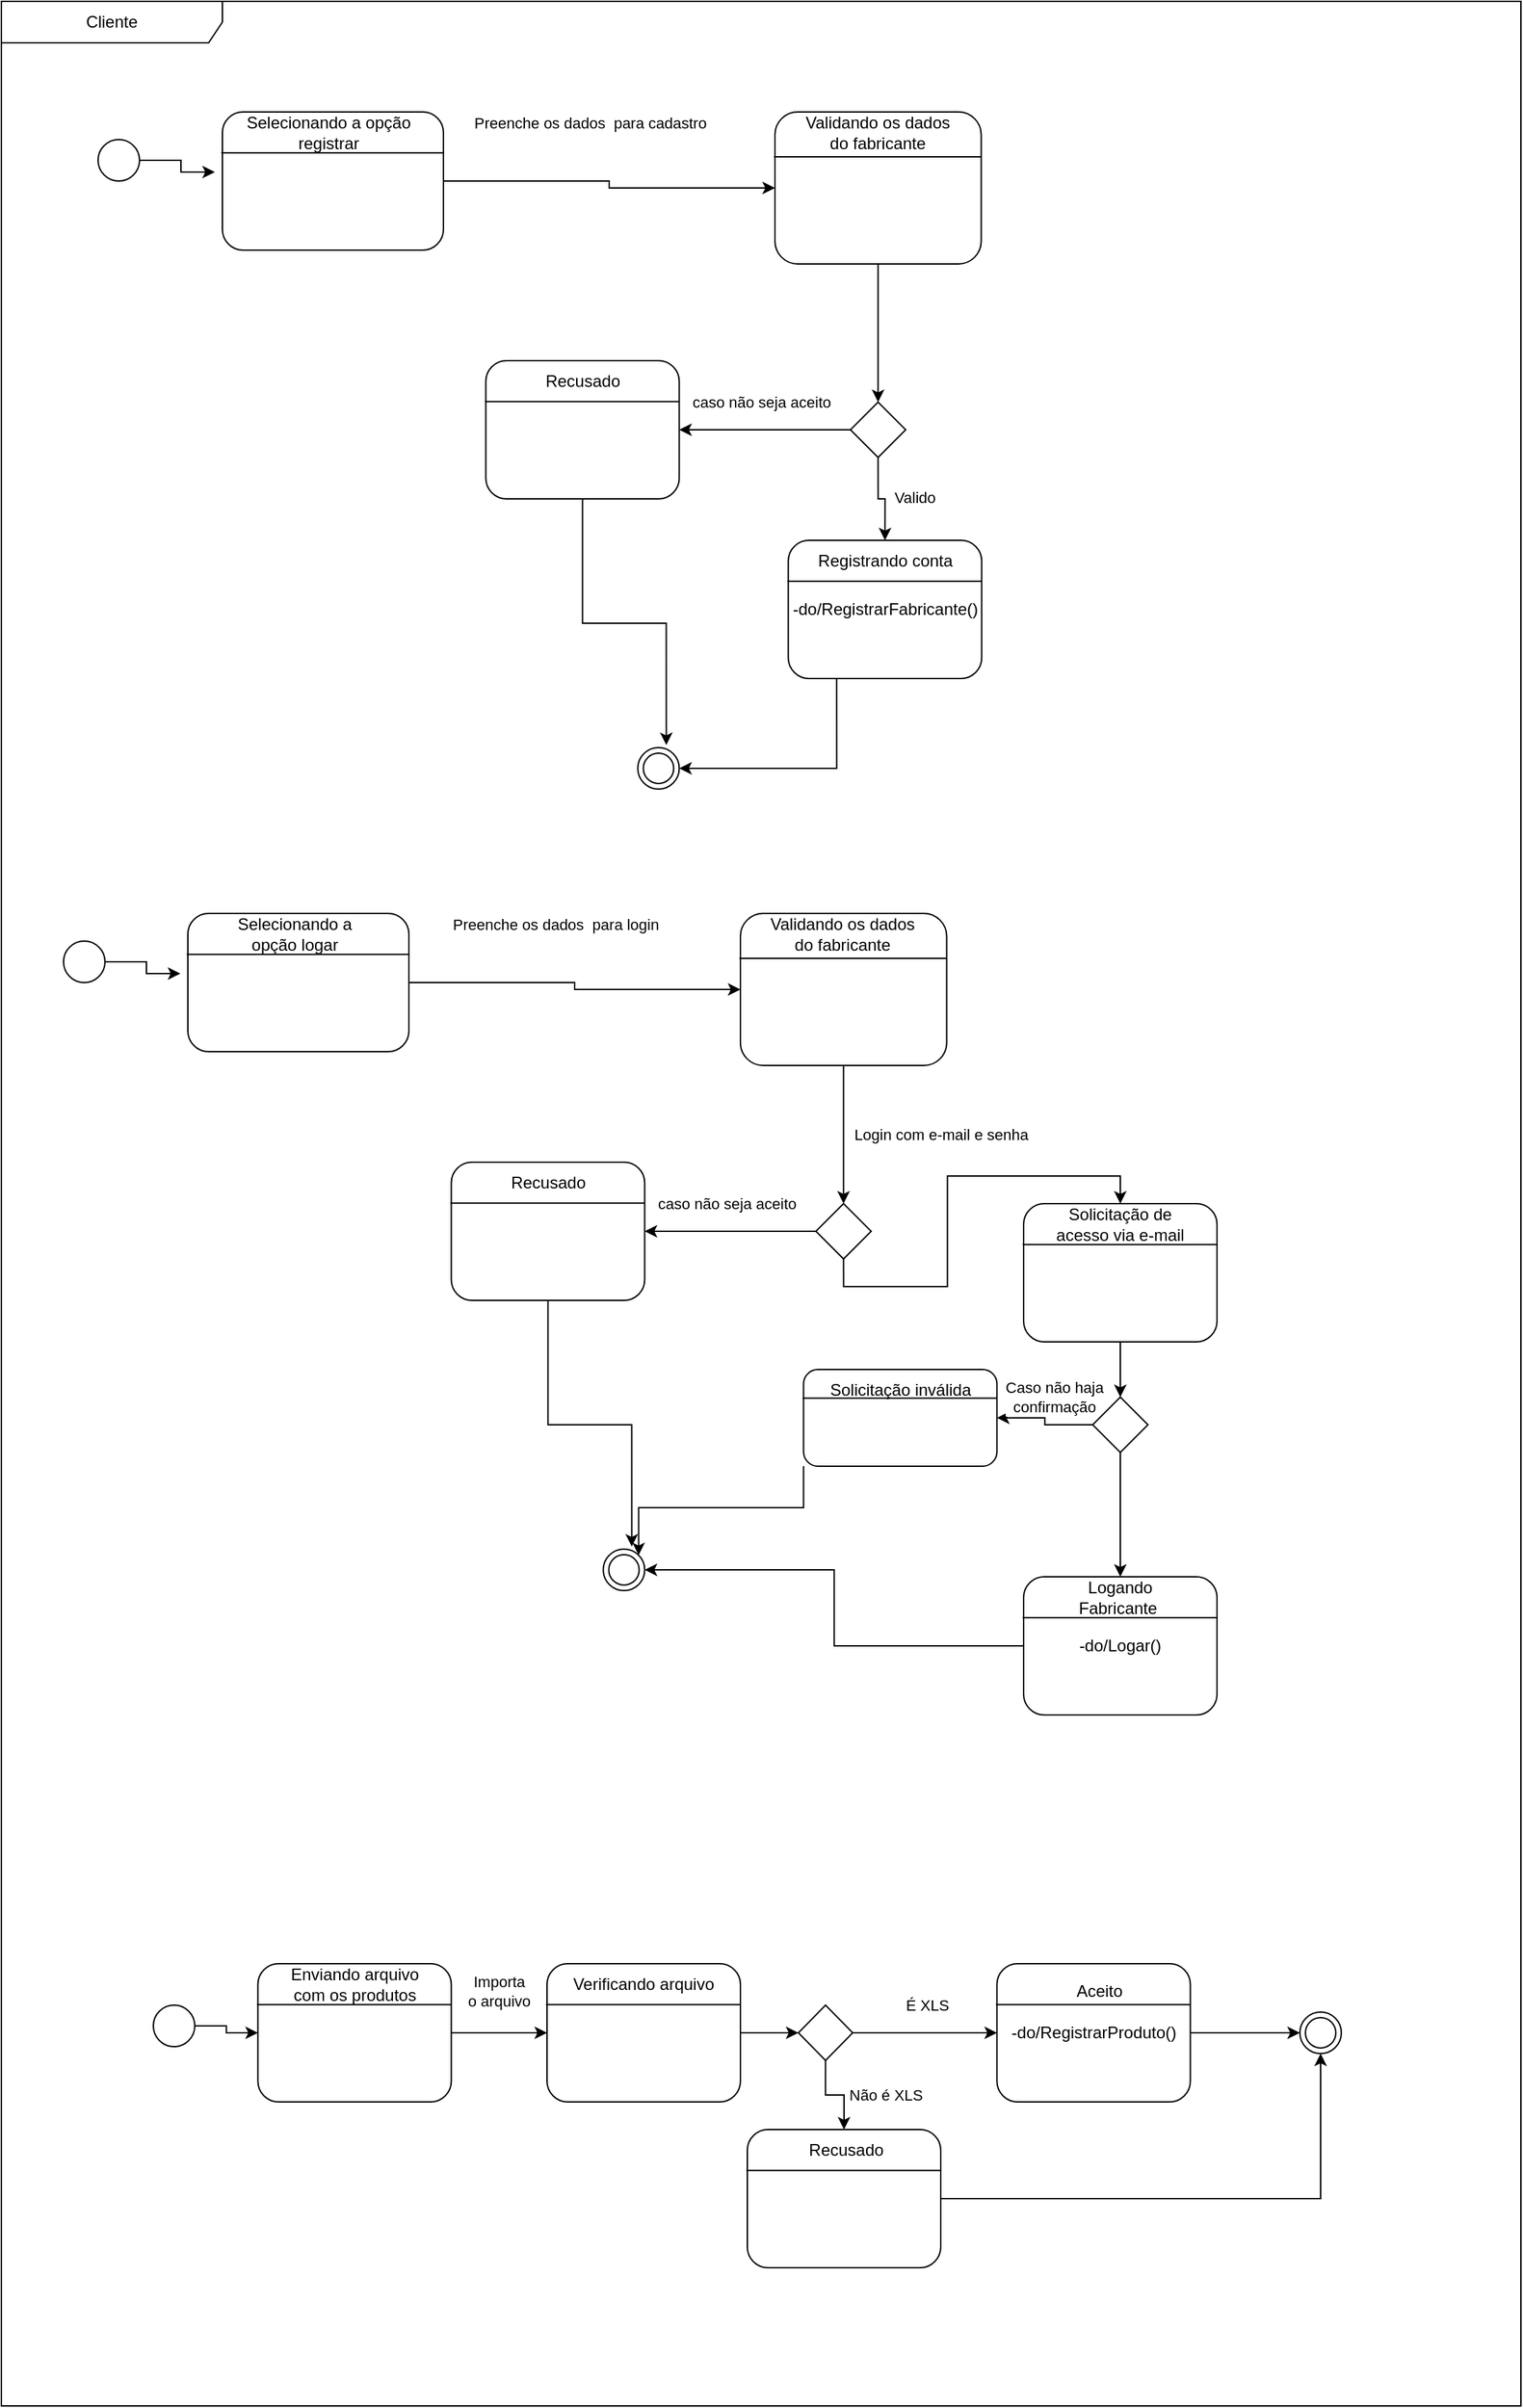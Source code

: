 <mxfile version="21.6.8" type="device">
  <diagram name="Página-1" id="GO6qphp9COaqU9SIlgc3">
    <mxGraphModel dx="2261" dy="1951" grid="1" gridSize="10" guides="1" tooltips="1" connect="1" arrows="1" fold="1" page="1" pageScale="1" pageWidth="827" pageHeight="1169" math="0" shadow="0">
      <root>
        <mxCell id="0" />
        <mxCell id="1" parent="0" />
        <mxCell id="zgZU9ZtbbdGZNfCMMvQm-1" value="Cliente" style="shape=umlFrame;whiteSpace=wrap;html=1;pointerEvents=0;recursiveResize=0;container=1;collapsible=0;width=160;" vertex="1" parent="1">
          <mxGeometry x="-110" y="-160" width="1100" height="1740" as="geometry" />
        </mxCell>
        <mxCell id="zgZU9ZtbbdGZNfCMMvQm-2" value="" style="ellipse;html=1;" vertex="1" parent="zgZU9ZtbbdGZNfCMMvQm-1">
          <mxGeometry x="70" y="100" width="30" height="30" as="geometry" />
        </mxCell>
        <mxCell id="zgZU9ZtbbdGZNfCMMvQm-3" value="Preenche os dados&amp;nbsp; para cadastro" style="edgeStyle=orthogonalEdgeStyle;rounded=0;orthogonalLoop=1;jettySize=auto;html=1;exitX=1;exitY=0.5;exitDx=0;exitDy=0;entryX=0;entryY=0.5;entryDx=0;entryDy=0;" edge="1" parent="zgZU9ZtbbdGZNfCMMvQm-1" source="zgZU9ZtbbdGZNfCMMvQm-4" target="zgZU9ZtbbdGZNfCMMvQm-9">
          <mxGeometry x="-0.04" y="22" relative="1" as="geometry">
            <mxPoint x="-12" y="-20" as="offset" />
          </mxGeometry>
        </mxCell>
        <mxCell id="zgZU9ZtbbdGZNfCMMvQm-4" value="" style="rounded=1;whiteSpace=wrap;html=1;" vertex="1" parent="zgZU9ZtbbdGZNfCMMvQm-1">
          <mxGeometry x="160" y="80" width="160" height="100" as="geometry" />
        </mxCell>
        <mxCell id="zgZU9ZtbbdGZNfCMMvQm-5" style="edgeStyle=orthogonalEdgeStyle;rounded=0;orthogonalLoop=1;jettySize=auto;html=1;exitX=1;exitY=0.5;exitDx=0;exitDy=0;entryX=-0.034;entryY=0.435;entryDx=0;entryDy=0;entryPerimeter=0;" edge="1" parent="zgZU9ZtbbdGZNfCMMvQm-1" source="zgZU9ZtbbdGZNfCMMvQm-2" target="zgZU9ZtbbdGZNfCMMvQm-4">
          <mxGeometry relative="1" as="geometry" />
        </mxCell>
        <mxCell id="zgZU9ZtbbdGZNfCMMvQm-6" value="" style="endArrow=none;html=1;rounded=0;entryX=1;entryY=0.296;entryDx=0;entryDy=0;entryPerimeter=0;exitX=-0.005;exitY=0.296;exitDx=0;exitDy=0;exitPerimeter=0;" edge="1" parent="zgZU9ZtbbdGZNfCMMvQm-1" source="zgZU9ZtbbdGZNfCMMvQm-4" target="zgZU9ZtbbdGZNfCMMvQm-4">
          <mxGeometry width="50" height="50" relative="1" as="geometry">
            <mxPoint x="466.35" y="-10" as="sourcePoint" />
            <mxPoint x="516.35" y="-60" as="targetPoint" />
          </mxGeometry>
        </mxCell>
        <mxCell id="zgZU9ZtbbdGZNfCMMvQm-7" value="" style="ellipse;html=1;shape=endState;" vertex="1" parent="zgZU9ZtbbdGZNfCMMvQm-1">
          <mxGeometry x="460.7" y="540" width="30" height="30" as="geometry" />
        </mxCell>
        <mxCell id="zgZU9ZtbbdGZNfCMMvQm-8" style="edgeStyle=orthogonalEdgeStyle;rounded=0;orthogonalLoop=1;jettySize=auto;html=1;exitX=0.5;exitY=1;exitDx=0;exitDy=0;" edge="1" parent="zgZU9ZtbbdGZNfCMMvQm-1" source="zgZU9ZtbbdGZNfCMMvQm-9" target="zgZU9ZtbbdGZNfCMMvQm-14">
          <mxGeometry relative="1" as="geometry" />
        </mxCell>
        <mxCell id="zgZU9ZtbbdGZNfCMMvQm-9" value="" style="rounded=1;whiteSpace=wrap;html=1;" vertex="1" parent="zgZU9ZtbbdGZNfCMMvQm-1">
          <mxGeometry x="560" y="80" width="149.3" height="110" as="geometry" />
        </mxCell>
        <mxCell id="zgZU9ZtbbdGZNfCMMvQm-10" value="" style="endArrow=none;html=1;rounded=0;entryX=1;entryY=0.296;entryDx=0;entryDy=0;entryPerimeter=0;exitX=-0.005;exitY=0.296;exitDx=0;exitDy=0;exitPerimeter=0;" edge="1" parent="zgZU9ZtbbdGZNfCMMvQm-1" source="zgZU9ZtbbdGZNfCMMvQm-9" target="zgZU9ZtbbdGZNfCMMvQm-9">
          <mxGeometry width="50" height="50" relative="1" as="geometry">
            <mxPoint x="705.7" y="-5" as="sourcePoint" />
            <mxPoint x="755.7" y="-55" as="targetPoint" />
          </mxGeometry>
        </mxCell>
        <mxCell id="zgZU9ZtbbdGZNfCMMvQm-11" value="Validando os dados do fabricante" style="text;html=1;strokeColor=none;fillColor=none;align=center;verticalAlign=middle;whiteSpace=wrap;rounded=0;" vertex="1" parent="zgZU9ZtbbdGZNfCMMvQm-1">
          <mxGeometry x="576.97" y="80" width="115.35" height="30" as="geometry" />
        </mxCell>
        <mxCell id="zgZU9ZtbbdGZNfCMMvQm-12" value="Valido" style="edgeStyle=orthogonalEdgeStyle;rounded=0;orthogonalLoop=1;jettySize=auto;html=1;exitX=0.5;exitY=1;exitDx=0;exitDy=0;entryX=0.5;entryY=0;entryDx=0;entryDy=0;" edge="1" parent="zgZU9ZtbbdGZNfCMMvQm-1" source="zgZU9ZtbbdGZNfCMMvQm-14" target="zgZU9ZtbbdGZNfCMMvQm-16">
          <mxGeometry x="0.094" y="21" relative="1" as="geometry">
            <mxPoint y="-2" as="offset" />
          </mxGeometry>
        </mxCell>
        <mxCell id="zgZU9ZtbbdGZNfCMMvQm-13" value="caso não seja aceito" style="edgeStyle=orthogonalEdgeStyle;rounded=0;orthogonalLoop=1;jettySize=auto;html=1;exitX=0;exitY=0.5;exitDx=0;exitDy=0;" edge="1" parent="zgZU9ZtbbdGZNfCMMvQm-1" source="zgZU9ZtbbdGZNfCMMvQm-14" target="zgZU9ZtbbdGZNfCMMvQm-19">
          <mxGeometry x="0.043" y="-20" relative="1" as="geometry">
            <mxPoint as="offset" />
          </mxGeometry>
        </mxCell>
        <mxCell id="zgZU9ZtbbdGZNfCMMvQm-14" value="" style="rhombus;whiteSpace=wrap;html=1;" vertex="1" parent="zgZU9ZtbbdGZNfCMMvQm-1">
          <mxGeometry x="614.65" y="290" width="40" height="40" as="geometry" />
        </mxCell>
        <mxCell id="zgZU9ZtbbdGZNfCMMvQm-15" style="edgeStyle=orthogonalEdgeStyle;rounded=0;orthogonalLoop=1;jettySize=auto;html=1;exitX=0.25;exitY=1;exitDx=0;exitDy=0;entryX=1;entryY=0.5;entryDx=0;entryDy=0;" edge="1" parent="zgZU9ZtbbdGZNfCMMvQm-1" source="zgZU9ZtbbdGZNfCMMvQm-16" target="zgZU9ZtbbdGZNfCMMvQm-7">
          <mxGeometry relative="1" as="geometry" />
        </mxCell>
        <mxCell id="zgZU9ZtbbdGZNfCMMvQm-16" value="-do/RegistrarFabricante()" style="rounded=1;whiteSpace=wrap;html=1;" vertex="1" parent="zgZU9ZtbbdGZNfCMMvQm-1">
          <mxGeometry x="569.65" y="390" width="140" height="100" as="geometry" />
        </mxCell>
        <mxCell id="zgZU9ZtbbdGZNfCMMvQm-17" value="" style="endArrow=none;html=1;rounded=0;entryX=1;entryY=0.296;entryDx=0;entryDy=0;entryPerimeter=0;exitX=-0.005;exitY=0.296;exitDx=0;exitDy=0;exitPerimeter=0;" edge="1" parent="zgZU9ZtbbdGZNfCMMvQm-1" source="zgZU9ZtbbdGZNfCMMvQm-16" target="zgZU9ZtbbdGZNfCMMvQm-16">
          <mxGeometry width="50" height="50" relative="1" as="geometry">
            <mxPoint x="865.7" y="285" as="sourcePoint" />
            <mxPoint x="915.7" y="235" as="targetPoint" />
          </mxGeometry>
        </mxCell>
        <mxCell id="zgZU9ZtbbdGZNfCMMvQm-18" style="edgeStyle=orthogonalEdgeStyle;rounded=0;orthogonalLoop=1;jettySize=auto;html=1;exitX=0.5;exitY=1;exitDx=0;exitDy=0;entryX=0.688;entryY=-0.061;entryDx=0;entryDy=0;entryPerimeter=0;" edge="1" parent="zgZU9ZtbbdGZNfCMMvQm-1" source="zgZU9ZtbbdGZNfCMMvQm-19" target="zgZU9ZtbbdGZNfCMMvQm-7">
          <mxGeometry relative="1" as="geometry" />
        </mxCell>
        <mxCell id="zgZU9ZtbbdGZNfCMMvQm-19" value="" style="rounded=1;whiteSpace=wrap;html=1;" vertex="1" parent="zgZU9ZtbbdGZNfCMMvQm-1">
          <mxGeometry x="350.7" y="260" width="140" height="100" as="geometry" />
        </mxCell>
        <mxCell id="zgZU9ZtbbdGZNfCMMvQm-20" value="" style="endArrow=none;html=1;rounded=0;entryX=1;entryY=0.296;entryDx=0;entryDy=0;entryPerimeter=0;exitX=-0.005;exitY=0.296;exitDx=0;exitDy=0;exitPerimeter=0;" edge="1" parent="zgZU9ZtbbdGZNfCMMvQm-1" source="zgZU9ZtbbdGZNfCMMvQm-19" target="zgZU9ZtbbdGZNfCMMvQm-19">
          <mxGeometry width="50" height="50" relative="1" as="geometry">
            <mxPoint x="635.7" y="170" as="sourcePoint" />
            <mxPoint x="685.7" y="120" as="targetPoint" />
          </mxGeometry>
        </mxCell>
        <mxCell id="zgZU9ZtbbdGZNfCMMvQm-21" value="Registrando conta" style="text;html=1;strokeColor=none;fillColor=none;align=center;verticalAlign=middle;whiteSpace=wrap;rounded=0;" vertex="1" parent="zgZU9ZtbbdGZNfCMMvQm-1">
          <mxGeometry x="584.65" y="390" width="110" height="30" as="geometry" />
        </mxCell>
        <mxCell id="zgZU9ZtbbdGZNfCMMvQm-22" value="Recusado" style="text;html=1;strokeColor=none;fillColor=none;align=center;verticalAlign=middle;whiteSpace=wrap;rounded=0;" vertex="1" parent="zgZU9ZtbbdGZNfCMMvQm-1">
          <mxGeometry x="390.7" y="260" width="60" height="30" as="geometry" />
        </mxCell>
        <mxCell id="zgZU9ZtbbdGZNfCMMvQm-23" value="" style="ellipse;html=1;" vertex="1" parent="zgZU9ZtbbdGZNfCMMvQm-1">
          <mxGeometry x="45" y="680" width="30" height="30" as="geometry" />
        </mxCell>
        <mxCell id="zgZU9ZtbbdGZNfCMMvQm-24" value="" style="rounded=1;whiteSpace=wrap;html=1;" vertex="1" parent="zgZU9ZtbbdGZNfCMMvQm-1">
          <mxGeometry x="135" y="660" width="160" height="100" as="geometry" />
        </mxCell>
        <mxCell id="zgZU9ZtbbdGZNfCMMvQm-25" style="edgeStyle=orthogonalEdgeStyle;rounded=0;orthogonalLoop=1;jettySize=auto;html=1;exitX=1;exitY=0.5;exitDx=0;exitDy=0;entryX=-0.034;entryY=0.435;entryDx=0;entryDy=0;entryPerimeter=0;" edge="1" parent="zgZU9ZtbbdGZNfCMMvQm-1" source="zgZU9ZtbbdGZNfCMMvQm-23" target="zgZU9ZtbbdGZNfCMMvQm-24">
          <mxGeometry relative="1" as="geometry" />
        </mxCell>
        <mxCell id="zgZU9ZtbbdGZNfCMMvQm-26" value="" style="endArrow=none;html=1;rounded=0;entryX=1;entryY=0.296;entryDx=0;entryDy=0;entryPerimeter=0;exitX=-0.005;exitY=0.296;exitDx=0;exitDy=0;exitPerimeter=0;" edge="1" parent="zgZU9ZtbbdGZNfCMMvQm-1" source="zgZU9ZtbbdGZNfCMMvQm-24" target="zgZU9ZtbbdGZNfCMMvQm-24">
          <mxGeometry width="50" height="50" relative="1" as="geometry">
            <mxPoint x="441.35" y="570" as="sourcePoint" />
            <mxPoint x="491.35" y="520" as="targetPoint" />
          </mxGeometry>
        </mxCell>
        <mxCell id="zgZU9ZtbbdGZNfCMMvQm-27" value="" style="ellipse;html=1;shape=endState;" vertex="1" parent="zgZU9ZtbbdGZNfCMMvQm-1">
          <mxGeometry x="435.7" y="1120" width="30" height="30" as="geometry" />
        </mxCell>
        <mxCell id="zgZU9ZtbbdGZNfCMMvQm-28" value="" style="rounded=1;whiteSpace=wrap;html=1;" vertex="1" parent="zgZU9ZtbbdGZNfCMMvQm-1">
          <mxGeometry x="535" y="660" width="149.3" height="110" as="geometry" />
        </mxCell>
        <mxCell id="zgZU9ZtbbdGZNfCMMvQm-29" value="Preenche os dados&amp;nbsp; para login" style="edgeStyle=orthogonalEdgeStyle;rounded=0;orthogonalLoop=1;jettySize=auto;html=1;exitX=1;exitY=0.5;exitDx=0;exitDy=0;entryX=0;entryY=0.5;entryDx=0;entryDy=0;" edge="1" parent="zgZU9ZtbbdGZNfCMMvQm-1" source="zgZU9ZtbbdGZNfCMMvQm-24" target="zgZU9ZtbbdGZNfCMMvQm-28">
          <mxGeometry x="-0.04" y="22" relative="1" as="geometry">
            <mxPoint x="-12" y="-20" as="offset" />
          </mxGeometry>
        </mxCell>
        <mxCell id="zgZU9ZtbbdGZNfCMMvQm-30" value="" style="endArrow=none;html=1;rounded=0;entryX=1;entryY=0.296;entryDx=0;entryDy=0;entryPerimeter=0;exitX=-0.005;exitY=0.296;exitDx=0;exitDy=0;exitPerimeter=0;" edge="1" parent="zgZU9ZtbbdGZNfCMMvQm-1" source="zgZU9ZtbbdGZNfCMMvQm-28" target="zgZU9ZtbbdGZNfCMMvQm-28">
          <mxGeometry width="50" height="50" relative="1" as="geometry">
            <mxPoint x="680.7" y="575" as="sourcePoint" />
            <mxPoint x="730.7" y="525" as="targetPoint" />
          </mxGeometry>
        </mxCell>
        <mxCell id="zgZU9ZtbbdGZNfCMMvQm-31" value="Validando os dados do fabricante" style="text;html=1;strokeColor=none;fillColor=none;align=center;verticalAlign=middle;whiteSpace=wrap;rounded=0;" vertex="1" parent="zgZU9ZtbbdGZNfCMMvQm-1">
          <mxGeometry x="549.47" y="660" width="120.35" height="30" as="geometry" />
        </mxCell>
        <mxCell id="zgZU9ZtbbdGZNfCMMvQm-32" style="edgeStyle=orthogonalEdgeStyle;rounded=0;orthogonalLoop=1;jettySize=auto;html=1;exitX=0.5;exitY=1;exitDx=0;exitDy=0;entryX=0.5;entryY=0;entryDx=0;entryDy=0;" edge="1" parent="zgZU9ZtbbdGZNfCMMvQm-1" source="zgZU9ZtbbdGZNfCMMvQm-33" target="zgZU9ZtbbdGZNfCMMvQm-47">
          <mxGeometry relative="1" as="geometry" />
        </mxCell>
        <mxCell id="zgZU9ZtbbdGZNfCMMvQm-33" value="" style="rhombus;whiteSpace=wrap;html=1;" vertex="1" parent="zgZU9ZtbbdGZNfCMMvQm-1">
          <mxGeometry x="589.65" y="870" width="40" height="40" as="geometry" />
        </mxCell>
        <mxCell id="zgZU9ZtbbdGZNfCMMvQm-34" value="Login com e-mail e senha" style="edgeStyle=orthogonalEdgeStyle;rounded=0;orthogonalLoop=1;jettySize=auto;html=1;exitX=0.5;exitY=1;exitDx=0;exitDy=0;" edge="1" parent="zgZU9ZtbbdGZNfCMMvQm-1" source="zgZU9ZtbbdGZNfCMMvQm-28" target="zgZU9ZtbbdGZNfCMMvQm-33">
          <mxGeometry y="70" relative="1" as="geometry">
            <mxPoint as="offset" />
          </mxGeometry>
        </mxCell>
        <mxCell id="zgZU9ZtbbdGZNfCMMvQm-35" style="edgeStyle=orthogonalEdgeStyle;rounded=0;orthogonalLoop=1;jettySize=auto;html=1;exitX=0;exitY=0.5;exitDx=0;exitDy=0;entryX=1;entryY=0.5;entryDx=0;entryDy=0;" edge="1" parent="zgZU9ZtbbdGZNfCMMvQm-1" source="zgZU9ZtbbdGZNfCMMvQm-36" target="zgZU9ZtbbdGZNfCMMvQm-27">
          <mxGeometry relative="1" as="geometry" />
        </mxCell>
        <mxCell id="zgZU9ZtbbdGZNfCMMvQm-36" value="-do/Logar()" style="rounded=1;whiteSpace=wrap;html=1;" vertex="1" parent="zgZU9ZtbbdGZNfCMMvQm-1">
          <mxGeometry x="740" y="1140" width="140" height="100" as="geometry" />
        </mxCell>
        <mxCell id="zgZU9ZtbbdGZNfCMMvQm-37" value="" style="endArrow=none;html=1;rounded=0;entryX=1;entryY=0.296;entryDx=0;entryDy=0;entryPerimeter=0;exitX=-0.005;exitY=0.296;exitDx=0;exitDy=0;exitPerimeter=0;" edge="1" parent="zgZU9ZtbbdGZNfCMMvQm-1" source="zgZU9ZtbbdGZNfCMMvQm-36" target="zgZU9ZtbbdGZNfCMMvQm-36">
          <mxGeometry width="50" height="50" relative="1" as="geometry">
            <mxPoint x="830.7" y="1025" as="sourcePoint" />
            <mxPoint x="880.7" y="975" as="targetPoint" />
          </mxGeometry>
        </mxCell>
        <mxCell id="zgZU9ZtbbdGZNfCMMvQm-38" style="edgeStyle=orthogonalEdgeStyle;rounded=0;orthogonalLoop=1;jettySize=auto;html=1;exitX=0.5;exitY=1;exitDx=0;exitDy=0;entryX=0.688;entryY=-0.061;entryDx=0;entryDy=0;entryPerimeter=0;" edge="1" parent="zgZU9ZtbbdGZNfCMMvQm-1" source="zgZU9ZtbbdGZNfCMMvQm-39" target="zgZU9ZtbbdGZNfCMMvQm-27">
          <mxGeometry relative="1" as="geometry" />
        </mxCell>
        <mxCell id="zgZU9ZtbbdGZNfCMMvQm-39" value="" style="rounded=1;whiteSpace=wrap;html=1;" vertex="1" parent="zgZU9ZtbbdGZNfCMMvQm-1">
          <mxGeometry x="325.7" y="840" width="140" height="100" as="geometry" />
        </mxCell>
        <mxCell id="zgZU9ZtbbdGZNfCMMvQm-40" value="caso não seja aceito" style="edgeStyle=orthogonalEdgeStyle;rounded=0;orthogonalLoop=1;jettySize=auto;html=1;exitX=0;exitY=0.5;exitDx=0;exitDy=0;" edge="1" parent="zgZU9ZtbbdGZNfCMMvQm-1" source="zgZU9ZtbbdGZNfCMMvQm-33" target="zgZU9ZtbbdGZNfCMMvQm-39">
          <mxGeometry x="0.043" y="-20" relative="1" as="geometry">
            <mxPoint as="offset" />
          </mxGeometry>
        </mxCell>
        <mxCell id="zgZU9ZtbbdGZNfCMMvQm-41" value="" style="endArrow=none;html=1;rounded=0;entryX=1;entryY=0.296;entryDx=0;entryDy=0;entryPerimeter=0;exitX=-0.005;exitY=0.296;exitDx=0;exitDy=0;exitPerimeter=0;" edge="1" parent="zgZU9ZtbbdGZNfCMMvQm-1" source="zgZU9ZtbbdGZNfCMMvQm-39" target="zgZU9ZtbbdGZNfCMMvQm-39">
          <mxGeometry width="50" height="50" relative="1" as="geometry">
            <mxPoint x="610.7" y="750" as="sourcePoint" />
            <mxPoint x="660.7" y="700" as="targetPoint" />
          </mxGeometry>
        </mxCell>
        <mxCell id="zgZU9ZtbbdGZNfCMMvQm-42" value="Logando Fabricante&amp;nbsp;" style="text;html=1;strokeColor=none;fillColor=none;align=center;verticalAlign=middle;whiteSpace=wrap;rounded=0;" vertex="1" parent="zgZU9ZtbbdGZNfCMMvQm-1">
          <mxGeometry x="755" y="1140" width="110" height="30" as="geometry" />
        </mxCell>
        <mxCell id="zgZU9ZtbbdGZNfCMMvQm-43" value="Recusado" style="text;html=1;strokeColor=none;fillColor=none;align=center;verticalAlign=middle;whiteSpace=wrap;rounded=0;" vertex="1" parent="zgZU9ZtbbdGZNfCMMvQm-1">
          <mxGeometry x="365.7" y="840" width="60" height="30" as="geometry" />
        </mxCell>
        <mxCell id="zgZU9ZtbbdGZNfCMMvQm-44" value="Selecionando a opção registrar" style="text;html=1;strokeColor=none;fillColor=none;align=center;verticalAlign=middle;whiteSpace=wrap;rounded=0;" vertex="1" parent="zgZU9ZtbbdGZNfCMMvQm-1">
          <mxGeometry x="152.5" y="80" width="167.5" height="30" as="geometry" />
        </mxCell>
        <mxCell id="zgZU9ZtbbdGZNfCMMvQm-45" value="Selecionando a opção logar" style="text;html=1;strokeColor=none;fillColor=none;align=center;verticalAlign=middle;whiteSpace=wrap;rounded=0;" vertex="1" parent="zgZU9ZtbbdGZNfCMMvQm-1">
          <mxGeometry x="160" y="660" width="105" height="30" as="geometry" />
        </mxCell>
        <mxCell id="zgZU9ZtbbdGZNfCMMvQm-46" style="edgeStyle=orthogonalEdgeStyle;rounded=0;orthogonalLoop=1;jettySize=auto;html=1;exitX=0.5;exitY=1;exitDx=0;exitDy=0;entryX=0.5;entryY=0;entryDx=0;entryDy=0;" edge="1" parent="zgZU9ZtbbdGZNfCMMvQm-1" source="zgZU9ZtbbdGZNfCMMvQm-47" target="zgZU9ZtbbdGZNfCMMvQm-52">
          <mxGeometry relative="1" as="geometry" />
        </mxCell>
        <mxCell id="zgZU9ZtbbdGZNfCMMvQm-47" value="" style="rounded=1;whiteSpace=wrap;html=1;" vertex="1" parent="zgZU9ZtbbdGZNfCMMvQm-1">
          <mxGeometry x="740" y="870" width="140" height="100" as="geometry" />
        </mxCell>
        <mxCell id="zgZU9ZtbbdGZNfCMMvQm-48" value="" style="endArrow=none;html=1;rounded=0;entryX=1;entryY=0.296;entryDx=0;entryDy=0;entryPerimeter=0;exitX=-0.005;exitY=0.296;exitDx=0;exitDy=0;exitPerimeter=0;" edge="1" parent="zgZU9ZtbbdGZNfCMMvQm-1" source="zgZU9ZtbbdGZNfCMMvQm-47" target="zgZU9ZtbbdGZNfCMMvQm-47">
          <mxGeometry width="50" height="50" relative="1" as="geometry">
            <mxPoint x="840.7" y="845" as="sourcePoint" />
            <mxPoint x="890.7" y="795" as="targetPoint" />
          </mxGeometry>
        </mxCell>
        <mxCell id="zgZU9ZtbbdGZNfCMMvQm-49" value="Solicitação de acesso via e-mail" style="text;html=1;strokeColor=none;fillColor=none;align=center;verticalAlign=middle;whiteSpace=wrap;rounded=0;" vertex="1" parent="zgZU9ZtbbdGZNfCMMvQm-1">
          <mxGeometry x="755" y="870" width="110" height="30" as="geometry" />
        </mxCell>
        <mxCell id="zgZU9ZtbbdGZNfCMMvQm-50" style="edgeStyle=orthogonalEdgeStyle;rounded=0;orthogonalLoop=1;jettySize=auto;html=1;exitX=0.5;exitY=1;exitDx=0;exitDy=0;" edge="1" parent="zgZU9ZtbbdGZNfCMMvQm-1" source="zgZU9ZtbbdGZNfCMMvQm-52" target="zgZU9ZtbbdGZNfCMMvQm-42">
          <mxGeometry relative="1" as="geometry" />
        </mxCell>
        <mxCell id="zgZU9ZtbbdGZNfCMMvQm-51" value="Caso não haja &lt;br&gt;confirmação" style="edgeStyle=orthogonalEdgeStyle;rounded=0;orthogonalLoop=1;jettySize=auto;html=1;exitX=0;exitY=0.5;exitDx=0;exitDy=0;" edge="1" parent="zgZU9ZtbbdGZNfCMMvQm-1" source="zgZU9ZtbbdGZNfCMMvQm-52" target="zgZU9ZtbbdGZNfCMMvQm-54">
          <mxGeometry x="-0.243" y="-20" relative="1" as="geometry">
            <mxPoint as="offset" />
          </mxGeometry>
        </mxCell>
        <mxCell id="zgZU9ZtbbdGZNfCMMvQm-52" value="" style="rhombus;whiteSpace=wrap;html=1;" vertex="1" parent="zgZU9ZtbbdGZNfCMMvQm-1">
          <mxGeometry x="790" y="1010" width="40" height="40" as="geometry" />
        </mxCell>
        <mxCell id="zgZU9ZtbbdGZNfCMMvQm-53" style="edgeStyle=orthogonalEdgeStyle;rounded=0;orthogonalLoop=1;jettySize=auto;html=1;exitX=0;exitY=1;exitDx=0;exitDy=0;entryX=1;entryY=0;entryDx=0;entryDy=0;" edge="1" parent="zgZU9ZtbbdGZNfCMMvQm-1" source="zgZU9ZtbbdGZNfCMMvQm-54" target="zgZU9ZtbbdGZNfCMMvQm-27">
          <mxGeometry relative="1" as="geometry" />
        </mxCell>
        <mxCell id="zgZU9ZtbbdGZNfCMMvQm-54" value="" style="rounded=1;whiteSpace=wrap;html=1;" vertex="1" parent="zgZU9ZtbbdGZNfCMMvQm-1">
          <mxGeometry x="580.7" y="990" width="140" height="70" as="geometry" />
        </mxCell>
        <mxCell id="zgZU9ZtbbdGZNfCMMvQm-55" value="" style="endArrow=none;html=1;rounded=0;entryX=1;entryY=0.296;entryDx=0;entryDy=0;entryPerimeter=0;exitX=-0.005;exitY=0.296;exitDx=0;exitDy=0;exitPerimeter=0;" edge="1" parent="zgZU9ZtbbdGZNfCMMvQm-1" source="zgZU9ZtbbdGZNfCMMvQm-54" target="zgZU9ZtbbdGZNfCMMvQm-54">
          <mxGeometry width="50" height="50" relative="1" as="geometry">
            <mxPoint x="671.4" y="875" as="sourcePoint" />
            <mxPoint x="721.4" y="825" as="targetPoint" />
          </mxGeometry>
        </mxCell>
        <mxCell id="zgZU9ZtbbdGZNfCMMvQm-56" value="Solicitação inválida" style="text;html=1;strokeColor=none;fillColor=none;align=center;verticalAlign=middle;whiteSpace=wrap;rounded=0;" vertex="1" parent="zgZU9ZtbbdGZNfCMMvQm-1">
          <mxGeometry x="595.7" y="990" width="110" height="30" as="geometry" />
        </mxCell>
        <mxCell id="zgZU9ZtbbdGZNfCMMvQm-58" value="" style="ellipse;html=1;shape=endState;" vertex="1" parent="zgZU9ZtbbdGZNfCMMvQm-1">
          <mxGeometry x="940" y="1455" width="30" height="30" as="geometry" />
        </mxCell>
        <mxCell id="zgZU9ZtbbdGZNfCMMvQm-64" style="edgeStyle=orthogonalEdgeStyle;rounded=0;orthogonalLoop=1;jettySize=auto;html=1;exitX=1;exitY=0.5;exitDx=0;exitDy=0;entryX=0;entryY=0.5;entryDx=0;entryDy=0;" edge="1" parent="zgZU9ZtbbdGZNfCMMvQm-1" source="zgZU9ZtbbdGZNfCMMvQm-57" target="zgZU9ZtbbdGZNfCMMvQm-60">
          <mxGeometry relative="1" as="geometry" />
        </mxCell>
        <mxCell id="zgZU9ZtbbdGZNfCMMvQm-57" value="" style="ellipse;html=1;" vertex="1" parent="zgZU9ZtbbdGZNfCMMvQm-1">
          <mxGeometry x="110" y="1450" width="30" height="30" as="geometry" />
        </mxCell>
        <mxCell id="zgZU9ZtbbdGZNfCMMvQm-70" value="Importa &lt;br&gt;o arquivo" style="edgeStyle=orthogonalEdgeStyle;rounded=0;orthogonalLoop=1;jettySize=auto;html=1;exitX=1;exitY=0.5;exitDx=0;exitDy=0;entryX=0;entryY=0.5;entryDx=0;entryDy=0;" edge="1" parent="zgZU9ZtbbdGZNfCMMvQm-1" source="zgZU9ZtbbdGZNfCMMvQm-60" target="zgZU9ZtbbdGZNfCMMvQm-66">
          <mxGeometry x="-0.01" y="30" relative="1" as="geometry">
            <mxPoint as="offset" />
          </mxGeometry>
        </mxCell>
        <mxCell id="zgZU9ZtbbdGZNfCMMvQm-60" value="" style="rounded=1;whiteSpace=wrap;html=1;" vertex="1" parent="zgZU9ZtbbdGZNfCMMvQm-1">
          <mxGeometry x="185.7" y="1420" width="140" height="100" as="geometry" />
        </mxCell>
        <mxCell id="zgZU9ZtbbdGZNfCMMvQm-61" value="" style="endArrow=none;html=1;rounded=0;entryX=1;entryY=0.296;entryDx=0;entryDy=0;entryPerimeter=0;exitX=-0.005;exitY=0.296;exitDx=0;exitDy=0;exitPerimeter=0;" edge="1" parent="zgZU9ZtbbdGZNfCMMvQm-1" source="zgZU9ZtbbdGZNfCMMvQm-60" target="zgZU9ZtbbdGZNfCMMvQm-60">
          <mxGeometry width="50" height="50" relative="1" as="geometry">
            <mxPoint x="261.05" y="1305" as="sourcePoint" />
            <mxPoint x="311.05" y="1255" as="targetPoint" />
          </mxGeometry>
        </mxCell>
        <mxCell id="zgZU9ZtbbdGZNfCMMvQm-62" value="Enviando arquivo com os produtos" style="text;html=1;strokeColor=none;fillColor=none;align=center;verticalAlign=middle;whiteSpace=wrap;rounded=0;" vertex="1" parent="zgZU9ZtbbdGZNfCMMvQm-1">
          <mxGeometry x="200.7" y="1420" width="110" height="30" as="geometry" />
        </mxCell>
        <mxCell id="zgZU9ZtbbdGZNfCMMvQm-71" style="edgeStyle=orthogonalEdgeStyle;rounded=0;orthogonalLoop=1;jettySize=auto;html=1;exitX=1;exitY=0.5;exitDx=0;exitDy=0;entryX=0;entryY=0.5;entryDx=0;entryDy=0;" edge="1" parent="zgZU9ZtbbdGZNfCMMvQm-1" source="zgZU9ZtbbdGZNfCMMvQm-66" target="zgZU9ZtbbdGZNfCMMvQm-69">
          <mxGeometry relative="1" as="geometry" />
        </mxCell>
        <mxCell id="zgZU9ZtbbdGZNfCMMvQm-66" value="" style="rounded=1;whiteSpace=wrap;html=1;" vertex="1" parent="zgZU9ZtbbdGZNfCMMvQm-1">
          <mxGeometry x="395" y="1420" width="140" height="100" as="geometry" />
        </mxCell>
        <mxCell id="zgZU9ZtbbdGZNfCMMvQm-67" value="" style="endArrow=none;html=1;rounded=0;entryX=1;entryY=0.296;entryDx=0;entryDy=0;entryPerimeter=0;exitX=-0.005;exitY=0.296;exitDx=0;exitDy=0;exitPerimeter=0;" edge="1" parent="zgZU9ZtbbdGZNfCMMvQm-1" source="zgZU9ZtbbdGZNfCMMvQm-66" target="zgZU9ZtbbdGZNfCMMvQm-66">
          <mxGeometry width="50" height="50" relative="1" as="geometry">
            <mxPoint x="470.35" y="1305" as="sourcePoint" />
            <mxPoint x="520.35" y="1255" as="targetPoint" />
          </mxGeometry>
        </mxCell>
        <mxCell id="zgZU9ZtbbdGZNfCMMvQm-68" value="Verificando arquivo" style="text;html=1;strokeColor=none;fillColor=none;align=center;verticalAlign=middle;whiteSpace=wrap;rounded=0;" vertex="1" parent="zgZU9ZtbbdGZNfCMMvQm-1">
          <mxGeometry x="410" y="1420" width="110" height="30" as="geometry" />
        </mxCell>
        <mxCell id="zgZU9ZtbbdGZNfCMMvQm-75" value="Não é XLS" style="edgeStyle=orthogonalEdgeStyle;rounded=0;orthogonalLoop=1;jettySize=auto;html=1;exitX=0.5;exitY=1;exitDx=0;exitDy=0;" edge="1" parent="zgZU9ZtbbdGZNfCMMvQm-1" source="zgZU9ZtbbdGZNfCMMvQm-69" target="zgZU9ZtbbdGZNfCMMvQm-74">
          <mxGeometry x="0.211" y="30" relative="1" as="geometry">
            <mxPoint as="offset" />
          </mxGeometry>
        </mxCell>
        <mxCell id="zgZU9ZtbbdGZNfCMMvQm-79" value="É XLS" style="edgeStyle=orthogonalEdgeStyle;rounded=0;orthogonalLoop=1;jettySize=auto;html=1;exitX=1;exitY=0.5;exitDx=0;exitDy=0;" edge="1" parent="zgZU9ZtbbdGZNfCMMvQm-1" source="zgZU9ZtbbdGZNfCMMvQm-69" target="zgZU9ZtbbdGZNfCMMvQm-76">
          <mxGeometry x="0.029" y="20" relative="1" as="geometry">
            <mxPoint as="offset" />
          </mxGeometry>
        </mxCell>
        <mxCell id="zgZU9ZtbbdGZNfCMMvQm-69" value="" style="rhombus;whiteSpace=wrap;html=1;" vertex="1" parent="zgZU9ZtbbdGZNfCMMvQm-1">
          <mxGeometry x="576.97" y="1450" width="39.3" height="40" as="geometry" />
        </mxCell>
        <mxCell id="zgZU9ZtbbdGZNfCMMvQm-81" style="edgeStyle=orthogonalEdgeStyle;rounded=0;orthogonalLoop=1;jettySize=auto;html=1;exitX=1;exitY=0.5;exitDx=0;exitDy=0;entryX=0.5;entryY=1;entryDx=0;entryDy=0;" edge="1" parent="zgZU9ZtbbdGZNfCMMvQm-1" source="zgZU9ZtbbdGZNfCMMvQm-72" target="zgZU9ZtbbdGZNfCMMvQm-58">
          <mxGeometry relative="1" as="geometry" />
        </mxCell>
        <mxCell id="zgZU9ZtbbdGZNfCMMvQm-72" value="" style="rounded=1;whiteSpace=wrap;html=1;" vertex="1" parent="zgZU9ZtbbdGZNfCMMvQm-1">
          <mxGeometry x="540" y="1540" width="140" height="100" as="geometry" />
        </mxCell>
        <mxCell id="zgZU9ZtbbdGZNfCMMvQm-73" value="" style="endArrow=none;html=1;rounded=0;entryX=1;entryY=0.296;entryDx=0;entryDy=0;entryPerimeter=0;exitX=-0.005;exitY=0.296;exitDx=0;exitDy=0;exitPerimeter=0;" edge="1" parent="zgZU9ZtbbdGZNfCMMvQm-1" source="zgZU9ZtbbdGZNfCMMvQm-72" target="zgZU9ZtbbdGZNfCMMvQm-72">
          <mxGeometry width="50" height="50" relative="1" as="geometry">
            <mxPoint x="615.35" y="1425" as="sourcePoint" />
            <mxPoint x="665.35" y="1375" as="targetPoint" />
          </mxGeometry>
        </mxCell>
        <mxCell id="zgZU9ZtbbdGZNfCMMvQm-74" value="&amp;nbsp;Recusado" style="text;html=1;strokeColor=none;fillColor=none;align=center;verticalAlign=middle;whiteSpace=wrap;rounded=0;" vertex="1" parent="zgZU9ZtbbdGZNfCMMvQm-1">
          <mxGeometry x="555" y="1540" width="110" height="30" as="geometry" />
        </mxCell>
        <mxCell id="zgZU9ZtbbdGZNfCMMvQm-80" style="edgeStyle=orthogonalEdgeStyle;rounded=0;orthogonalLoop=1;jettySize=auto;html=1;exitX=1;exitY=0.5;exitDx=0;exitDy=0;" edge="1" parent="zgZU9ZtbbdGZNfCMMvQm-1" source="zgZU9ZtbbdGZNfCMMvQm-76" target="zgZU9ZtbbdGZNfCMMvQm-58">
          <mxGeometry relative="1" as="geometry" />
        </mxCell>
        <mxCell id="zgZU9ZtbbdGZNfCMMvQm-76" value="-do/RegistrarProduto()" style="rounded=1;whiteSpace=wrap;html=1;" vertex="1" parent="zgZU9ZtbbdGZNfCMMvQm-1">
          <mxGeometry x="720.7" y="1420" width="140" height="100" as="geometry" />
        </mxCell>
        <mxCell id="zgZU9ZtbbdGZNfCMMvQm-77" value="" style="endArrow=none;html=1;rounded=0;entryX=1;entryY=0.296;entryDx=0;entryDy=0;entryPerimeter=0;exitX=-0.005;exitY=0.296;exitDx=0;exitDy=0;exitPerimeter=0;" edge="1" parent="zgZU9ZtbbdGZNfCMMvQm-1" source="zgZU9ZtbbdGZNfCMMvQm-76" target="zgZU9ZtbbdGZNfCMMvQm-76">
          <mxGeometry width="50" height="50" relative="1" as="geometry">
            <mxPoint x="625.35" y="1435" as="sourcePoint" />
            <mxPoint x="675.35" y="1385" as="targetPoint" />
          </mxGeometry>
        </mxCell>
        <mxCell id="zgZU9ZtbbdGZNfCMMvQm-78" value="Aceito" style="text;html=1;strokeColor=none;fillColor=none;align=center;verticalAlign=middle;whiteSpace=wrap;rounded=0;" vertex="1" parent="zgZU9ZtbbdGZNfCMMvQm-1">
          <mxGeometry x="740" y="1425" width="110" height="30" as="geometry" />
        </mxCell>
      </root>
    </mxGraphModel>
  </diagram>
</mxfile>
